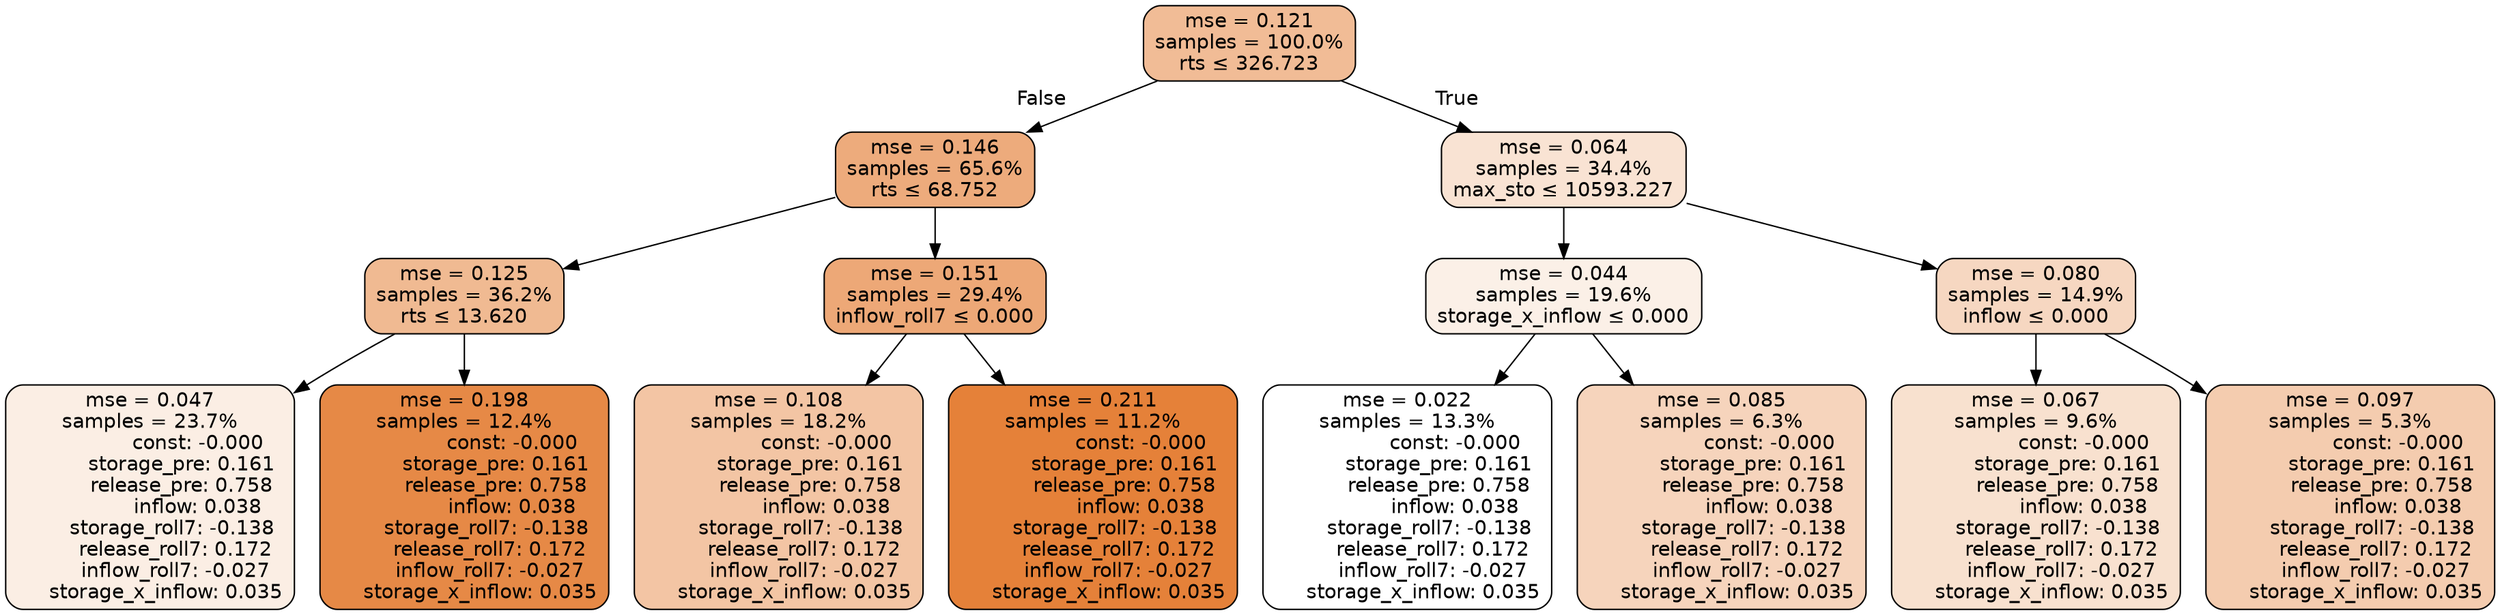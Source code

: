 digraph tree {
node [shape=rectangle, style="filled, rounded", color="black", fontname=helvetica] ;
edge [fontname=helvetica] ;
	"0" [label="mse = 0.121
samples = 100.0%
rts &le; 326.723", fillcolor="#f1bc96"]
	"1" [label="mse = 0.146
samples = 65.6%
rts &le; 68.752", fillcolor="#edab7c"]
	"2" [label="mse = 0.125
samples = 36.2%
rts &le; 13.620", fillcolor="#f0ba92"]
	"3" [label="mse = 0.047
samples = 23.7%
               const: -0.000
          storage_pre: 0.161
          release_pre: 0.758
               inflow: 0.038
       storage_roll7: -0.138
        release_roll7: 0.172
        inflow_roll7: -0.027
     storage_x_inflow: 0.035", fillcolor="#fbeee4"]
	"4" [label="mse = 0.198
samples = 12.4%
               const: -0.000
          storage_pre: 0.161
          release_pre: 0.758
               inflow: 0.038
       storage_roll7: -0.138
        release_roll7: 0.172
        inflow_roll7: -0.027
     storage_x_inflow: 0.035", fillcolor="#e68946"]
	"5" [label="mse = 0.151
samples = 29.4%
inflow_roll7 &le; 0.000", fillcolor="#eda877"]
	"6" [label="mse = 0.108
samples = 18.2%
               const: -0.000
          storage_pre: 0.161
          release_pre: 0.758
               inflow: 0.038
       storage_roll7: -0.138
        release_roll7: 0.172
        inflow_roll7: -0.027
     storage_x_inflow: 0.035", fillcolor="#f3c5a4"]
	"7" [label="mse = 0.211
samples = 11.2%
               const: -0.000
          storage_pre: 0.161
          release_pre: 0.758
               inflow: 0.038
       storage_roll7: -0.138
        release_roll7: 0.172
        inflow_roll7: -0.027
     storage_x_inflow: 0.035", fillcolor="#e58139"]
	"8" [label="mse = 0.064
samples = 34.4%
max_sto &le; 10593.227", fillcolor="#f9e3d3"]
	"9" [label="mse = 0.044
samples = 19.6%
storage_x_inflow &le; 0.000", fillcolor="#fbf0e7"]
	"10" [label="mse = 0.022
samples = 13.3%
               const: -0.000
          storage_pre: 0.161
          release_pre: 0.758
               inflow: 0.038
       storage_roll7: -0.138
        release_roll7: 0.172
        inflow_roll7: -0.027
     storage_x_inflow: 0.035", fillcolor="#ffffff"]
	"11" [label="mse = 0.085
samples = 6.3%
               const: -0.000
          storage_pre: 0.161
          release_pre: 0.758
               inflow: 0.038
       storage_roll7: -0.138
        release_roll7: 0.172
        inflow_roll7: -0.027
     storage_x_inflow: 0.035", fillcolor="#f6d4bc"]
	"12" [label="mse = 0.080
samples = 14.9%
inflow &le; 0.000", fillcolor="#f6d7c1"]
	"13" [label="mse = 0.067
samples = 9.6%
               const: -0.000
          storage_pre: 0.161
          release_pre: 0.758
               inflow: 0.038
       storage_roll7: -0.138
        release_roll7: 0.172
        inflow_roll7: -0.027
     storage_x_inflow: 0.035", fillcolor="#f8e1cf"]
	"14" [label="mse = 0.097
samples = 5.3%
               const: -0.000
          storage_pre: 0.161
          release_pre: 0.758
               inflow: 0.038
       storage_roll7: -0.138
        release_roll7: 0.172
        inflow_roll7: -0.027
     storage_x_inflow: 0.035", fillcolor="#f4ccaf"]

	"0" -> "1" [labeldistance=2.5, labelangle=45, headlabel="False"]
	"1" -> "2"
	"2" -> "3"
	"2" -> "4"
	"1" -> "5"
	"5" -> "6"
	"5" -> "7"
	"0" -> "8" [labeldistance=2.5, labelangle=-45, headlabel="True"]
	"8" -> "9"
	"9" -> "10"
	"9" -> "11"
	"8" -> "12"
	"12" -> "13"
	"12" -> "14"
}
